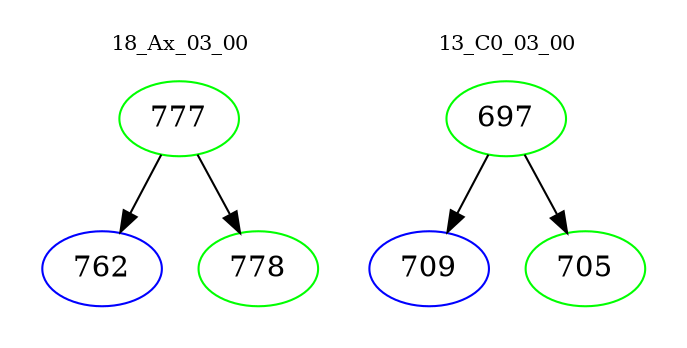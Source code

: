 digraph{
subgraph cluster_0 {
color = white
label = "18_Ax_03_00";
fontsize=10;
T0_777 [label="777", color="green"]
T0_777 -> T0_762 [color="black"]
T0_762 [label="762", color="blue"]
T0_777 -> T0_778 [color="black"]
T0_778 [label="778", color="green"]
}
subgraph cluster_1 {
color = white
label = "13_C0_03_00";
fontsize=10;
T1_697 [label="697", color="green"]
T1_697 -> T1_709 [color="black"]
T1_709 [label="709", color="blue"]
T1_697 -> T1_705 [color="black"]
T1_705 [label="705", color="green"]
}
}
